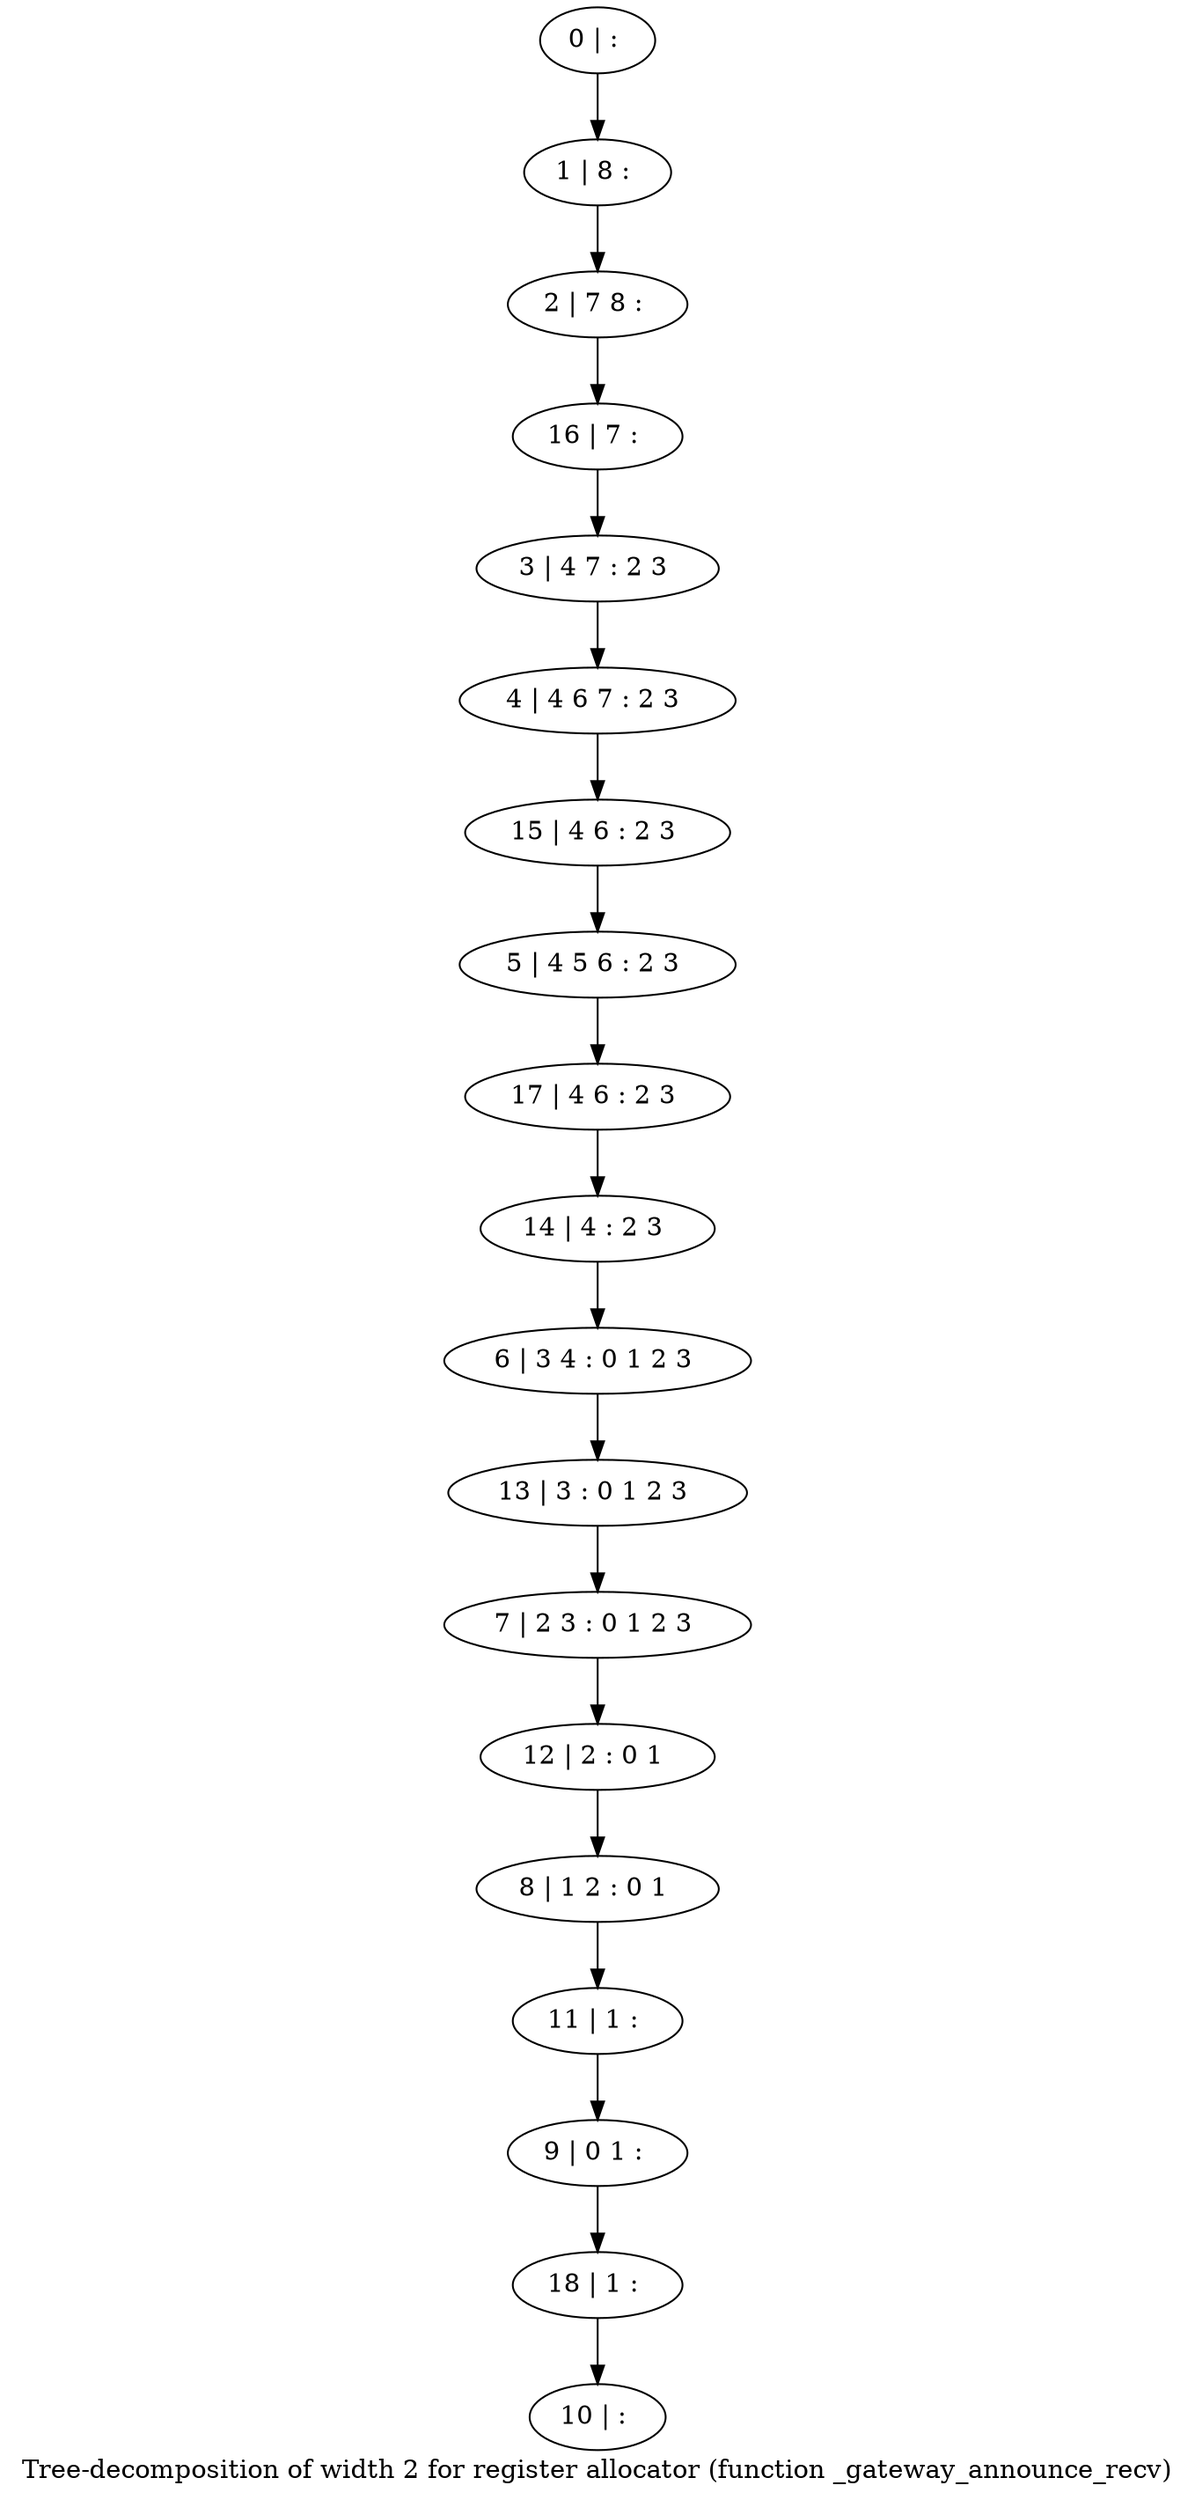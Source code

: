 digraph G {
graph [label="Tree-decomposition of width 2 for register allocator (function _gateway_announce_recv)"]
0[label="0 | : "];
1[label="1 | 8 : "];
2[label="2 | 7 8 : "];
3[label="3 | 4 7 : 2 3 "];
4[label="4 | 4 6 7 : 2 3 "];
5[label="5 | 4 5 6 : 2 3 "];
6[label="6 | 3 4 : 0 1 2 3 "];
7[label="7 | 2 3 : 0 1 2 3 "];
8[label="8 | 1 2 : 0 1 "];
9[label="9 | 0 1 : "];
10[label="10 | : "];
11[label="11 | 1 : "];
12[label="12 | 2 : 0 1 "];
13[label="13 | 3 : 0 1 2 3 "];
14[label="14 | 4 : 2 3 "];
15[label="15 | 4 6 : 2 3 "];
16[label="16 | 7 : "];
17[label="17 | 4 6 : 2 3 "];
18[label="18 | 1 : "];
0->1 ;
1->2 ;
3->4 ;
11->9 ;
8->11 ;
12->8 ;
7->12 ;
13->7 ;
6->13 ;
14->6 ;
15->5 ;
4->15 ;
16->3 ;
2->16 ;
17->14 ;
5->17 ;
18->10 ;
9->18 ;
}
